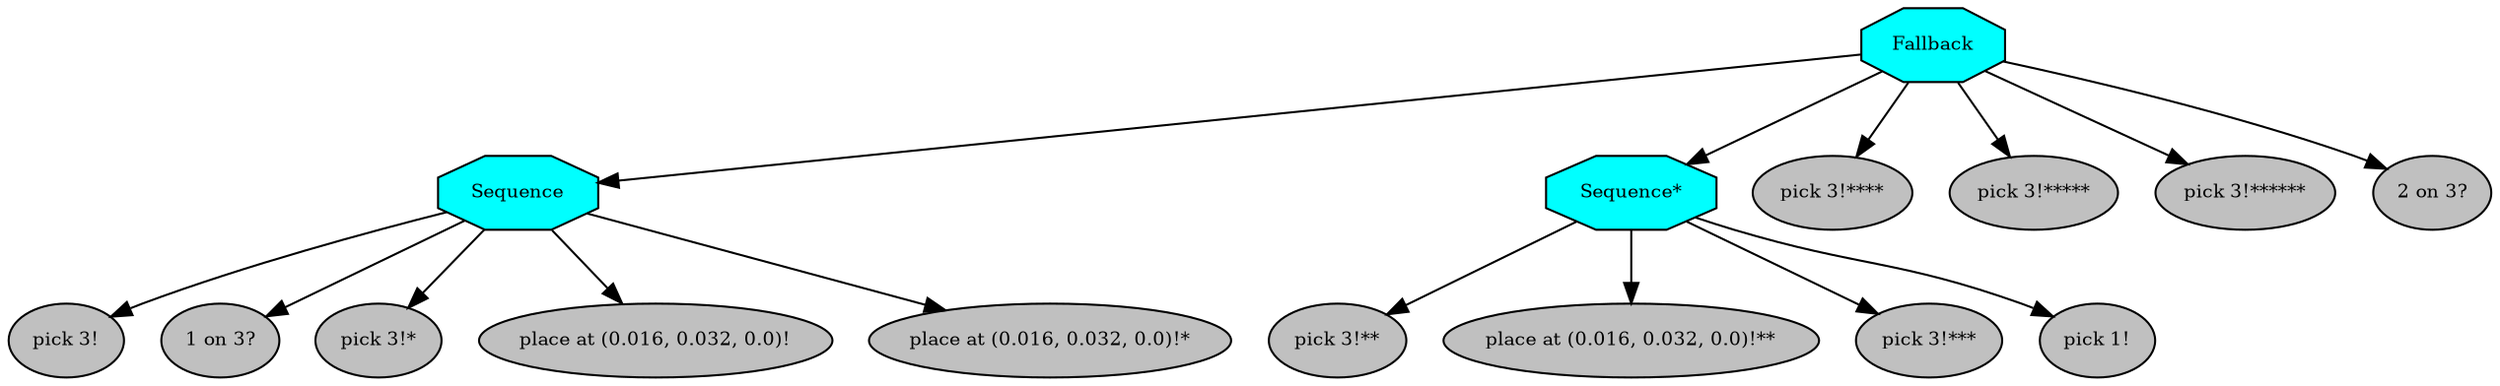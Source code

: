 digraph pastafarianism {
ordering=out;
graph [fontname="times-roman"];
node [fontname="times-roman"];
edge [fontname="times-roman"];
Fallback [fillcolor=cyan, fontcolor=black, fontsize=9, label=Fallback, shape=octagon, style=filled];
Sequence [fillcolor=cyan, fontcolor=black, fontsize=9, label=Sequence, shape=octagon, style=filled];
Fallback -> Sequence;
"pick 3!" [fillcolor=gray, fontcolor=black, fontsize=9, label="pick 3!", shape=ellipse, style=filled];
Sequence -> "pick 3!";
"1 on 3?" [fillcolor=gray, fontcolor=black, fontsize=9, label="1 on 3?", shape=ellipse, style=filled];
Sequence -> "1 on 3?";
"pick 3!*" [fillcolor=gray, fontcolor=black, fontsize=9, label="pick 3!*", shape=ellipse, style=filled];
Sequence -> "pick 3!*";
"place at (0.016, 0.032, 0.0)!" [fillcolor=gray, fontcolor=black, fontsize=9, label="place at (0.016, 0.032, 0.0)!", shape=ellipse, style=filled];
Sequence -> "place at (0.016, 0.032, 0.0)!";
"place at (0.016, 0.032, 0.0)!*" [fillcolor=gray, fontcolor=black, fontsize=9, label="place at (0.016, 0.032, 0.0)!*", shape=ellipse, style=filled];
Sequence -> "place at (0.016, 0.032, 0.0)!*";
"Sequence*" [fillcolor=cyan, fontcolor=black, fontsize=9, label="Sequence*", shape=octagon, style=filled];
Fallback -> "Sequence*";
"pick 3!**" [fillcolor=gray, fontcolor=black, fontsize=9, label="pick 3!**", shape=ellipse, style=filled];
"Sequence*" -> "pick 3!**";
"place at (0.016, 0.032, 0.0)!**" [fillcolor=gray, fontcolor=black, fontsize=9, label="place at (0.016, 0.032, 0.0)!**", shape=ellipse, style=filled];
"Sequence*" -> "place at (0.016, 0.032, 0.0)!**";
"pick 3!***" [fillcolor=gray, fontcolor=black, fontsize=9, label="pick 3!***", shape=ellipse, style=filled];
"Sequence*" -> "pick 3!***";
"pick 1!" [fillcolor=gray, fontcolor=black, fontsize=9, label="pick 1!", shape=ellipse, style=filled];
"Sequence*" -> "pick 1!";
"pick 3!****" [fillcolor=gray, fontcolor=black, fontsize=9, label="pick 3!****", shape=ellipse, style=filled];
Fallback -> "pick 3!****";
"pick 3!*****" [fillcolor=gray, fontcolor=black, fontsize=9, label="pick 3!*****", shape=ellipse, style=filled];
Fallback -> "pick 3!*****";
"pick 3!******" [fillcolor=gray, fontcolor=black, fontsize=9, label="pick 3!******", shape=ellipse, style=filled];
Fallback -> "pick 3!******";
"2 on 3?" [fillcolor=gray, fontcolor=black, fontsize=9, label="2 on 3?", shape=ellipse, style=filled];
Fallback -> "2 on 3?";
}
